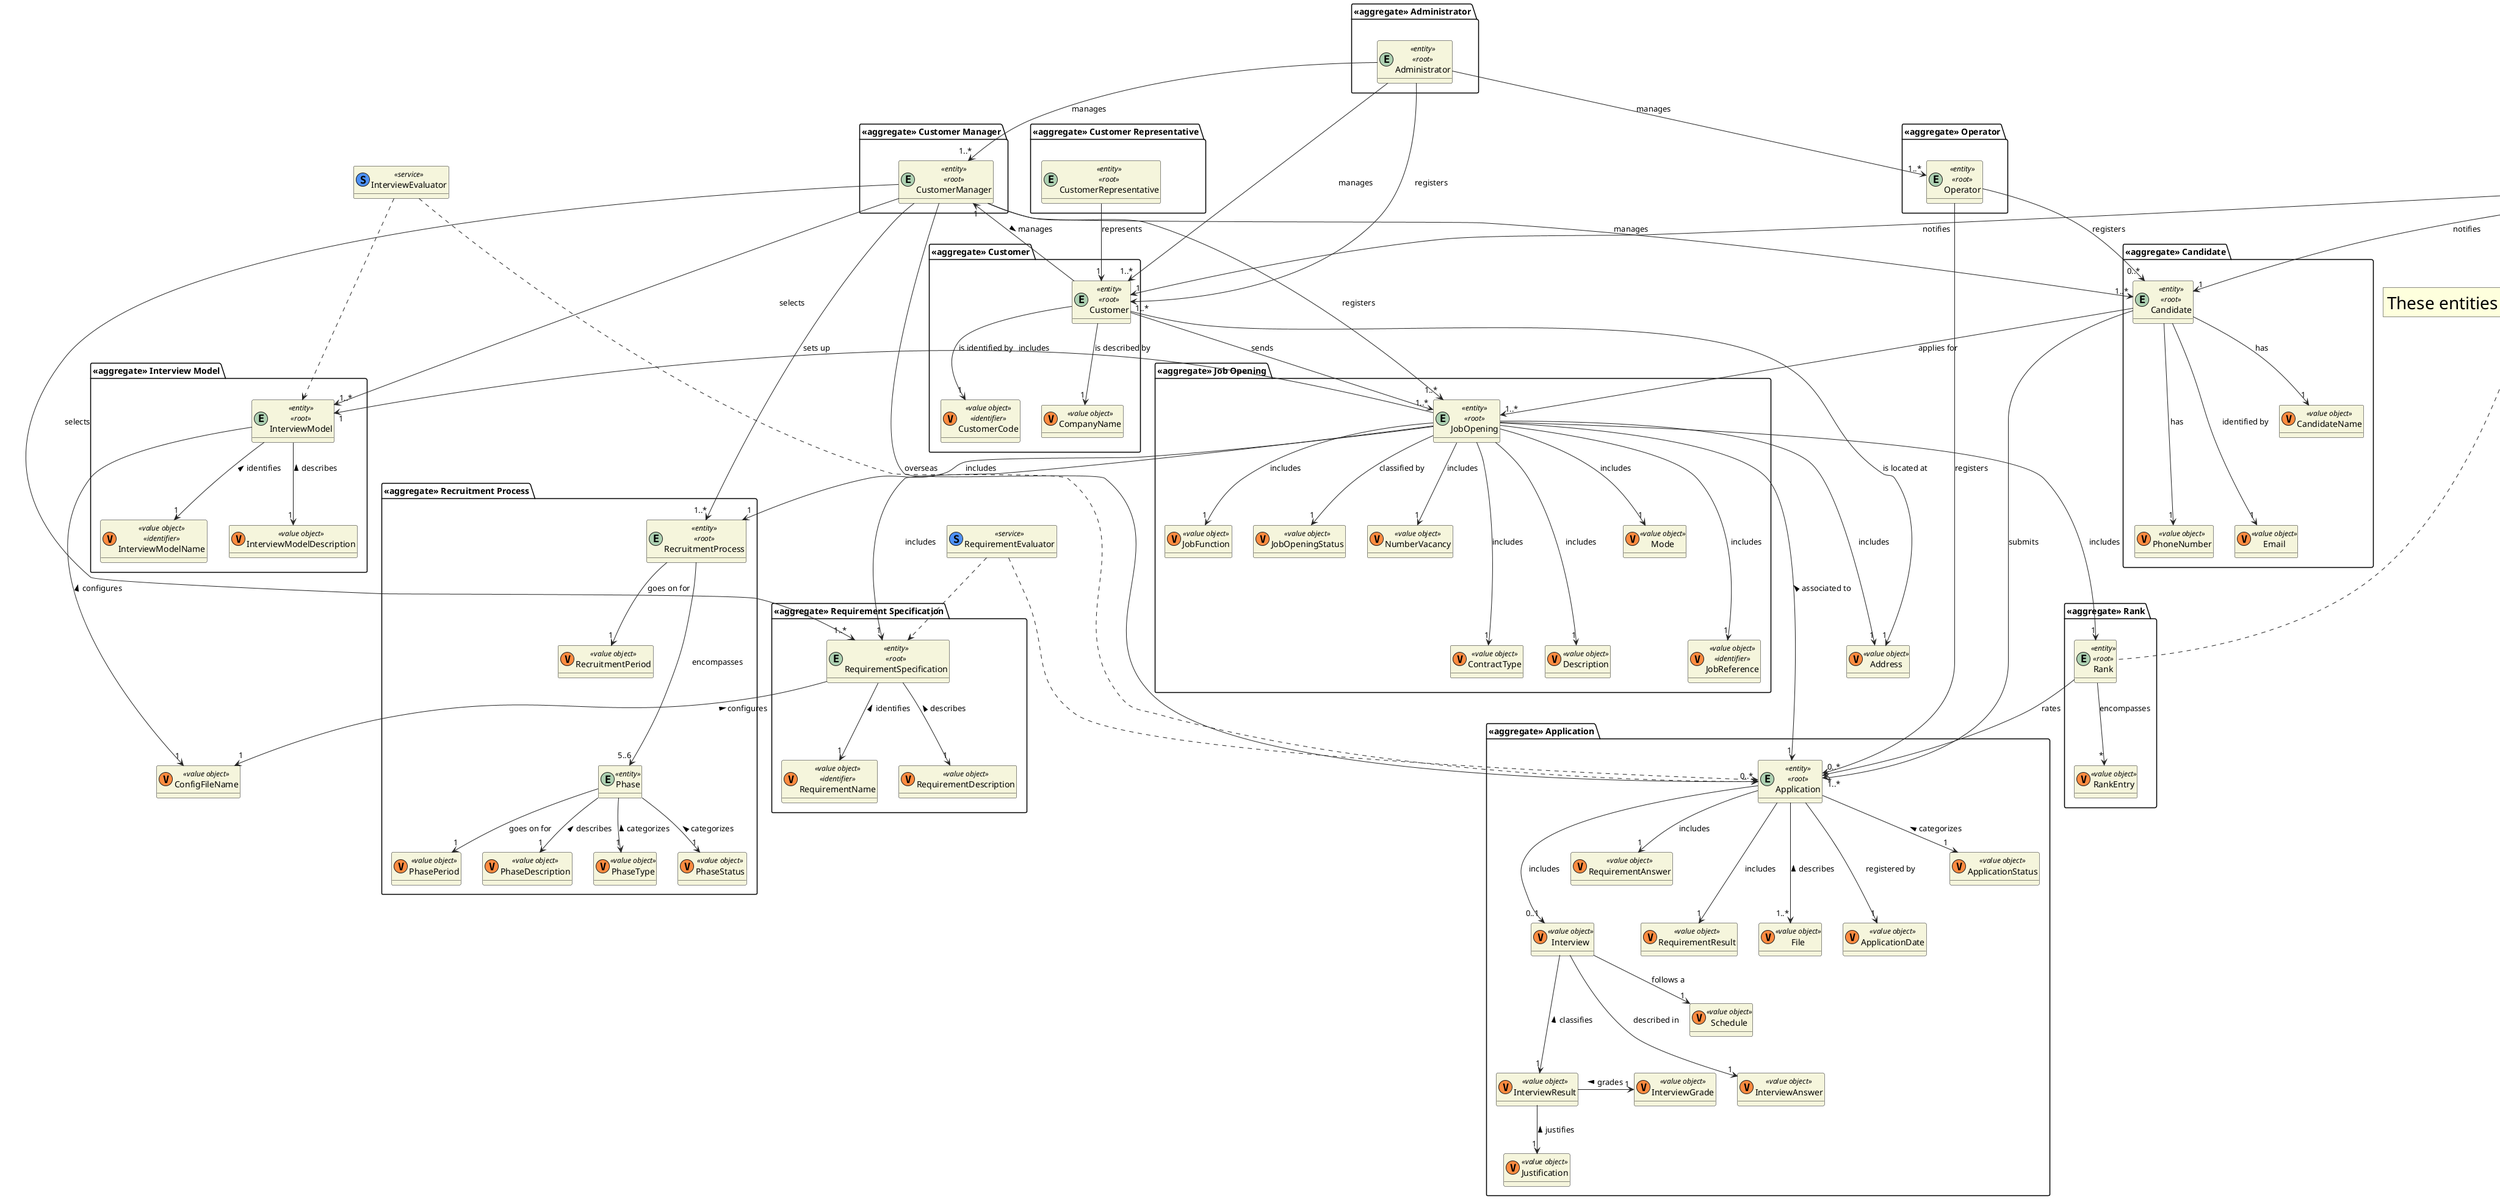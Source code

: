 @startuml
'https://plantuml.com/class-diagram

skinparam classAttributeIconSize 0
hide empty attributes
skinparam classBackgroundColor beige
skinparam ArrowColor #222222



'SHARED VALUE OBJETS

    class Address <<(V,#FF8B40) value object>> {}

 class ConfigFileName <<(V,#FF8B40) value object>> {}
'SERVICES
    class RequirementEvaluator <<(S,#4d91f7) service>> {}
    class InterviewEvaluator <<(S,#4d91f7) service>> {}

package "<<aggregate>> Interview Model" {
    entity InterviewModel <<entity>> <<root>>  {}
    class InterviewModelName <<(V,#FF8B40) value object>> <<identifier>> {}
    class InterviewModelDescription <<(V,#FF8B40) value object>> {}

}
package "<<aggregate>> Requirement Specification" {
    entity RequirementSpecification <<entity>> <<root>>  {}
    class RequirementName <<(V,#FF8B40) value object>> <<identifier>> {}
    class RequirementDescription <<(V,#FF8B40) value object>> {}
}
'AGGREGATES
package "<<aggregate>> Job Opening" {
    entity JobOpening <<entity>> <<root>> {}
    class JobFunction <<(V,#FF8B40) value object>> {}
    class JobOpeningStatus <<(V,#FF8B40) value object>> {}
    class ContractType <<(V,#FF8B40) value object>> {}
    class Mode <<(V,#FF8B40) value object>> {}
    class NumberVacancy <<(V,#FF8B40) value object>> {}
       class Description <<(V,#FF8B40) value object>> {}
     class JobReference <<(V,#FF8B40) value object>> <<identifier>> {}

}

package "<<aggregate>> Notification" {
    entity Notification <<entity>> <<root>> {}
    class NotificationBody <<(V,#FF8B40) value object>>{}
    class NotificationType <<(V,#FF8B40) value object>>{}
    class NotificationRecipient <<(V,#FF8B40) value object>>{}
    class NotificationStatus <<(V,#FF8B40) value object>>{}
    class NotificationDate <<(V,#FF8B40) value object>>{}
}


package "<<aggregate>> Rank" {
    entity Rank <<entity>> <<root>> {}
    class RankEntry <<(V,#FF8B40) value object>>{}
}

note "<size:28>These entities aren't yet confirmed</size>" as N2
Notification .. N2
N2 .. Rank


package "<<aggregate>> Administrator" {
    entity Administrator <<entity>> <<root>>  {}
}
package "<<aggregate>> Customer Manager" {
    entity CustomerManager <<entity>> <<root>>  {}
}
package "<<aggregate>> Customer" {
    entity Customer <<entity>> <<root>>  {}
    class CustomerCode <<(V,#FF8B40) value object>> <<identifier>> {}
    class CompanyName <<(V,#FF8B40) value object>> {}
}
package "<<aggregate>> Customer Representative" {
    entity CustomerRepresentative <<entity>> <<root>> {}
    }
package "<<aggregate>> Operator" {
    entity Operator <<entity>> <<root>> {}
}
    package "<<aggregate>> Candidate" {
    entity Candidate <<entity>>  <<root>>{}
    class CandidateName <<(V,#FF8B40) value object>> {}
    class PhoneNumber <<(V,#FF8B40) value object>> {}
    class Email <<(V,#FF8B40) value object>> {}

}

package "<<aggregate>> Application" {
    entity Application <<entity>><<root>>  {}
    class ApplicationDate <<(V,#FF8B40) value object>> {}
    class ApplicationStatus <<(V,#FF8B40) value object>> {}
    class Interview <<(V,#FF8B40) value object>>   {}
    class InterviewAnswer <<(V,#FF8B40) value object>>   {}
    class InterviewResult <<(V,#FF8B40) value object>>   {}
    class Justification <<(V,#FF8B40) value object>>   {}
    class InterviewGrade <<(V,#FF8B40) value object>>   {}
    class RequirementAnswer <<(V,#FF8B40) value object>>   {}
    class RequirementResult <<(V,#FF8B40) value object>>   {}
    class InterviewAnswer <<(V,#FF8B40) value object>>   {}
    class Schedule <<(V,#FF8B40) value object>> {}
     class File <<(V,#FF8B40) value object>> {}
}

package "<<aggregate>> Recruitment Process" {
    entity RecruitmentProcess <<entity>> <<root>> {}
    class RecruitmentPeriod <<(V,#FF8B40) value object>> {}
    entity Phase <<entity>> {}
    class PhasePeriod <<(V,#FF8B40) value object>> {}
    class PhaseDescription <<(V,#FF8B40) value object>> {}
    class PhaseType <<(V,#FF8B40) value object>> {}
    class PhaseStatus <<(V,#FF8B40) value object>> {}
}


'ASSOCIATIONS
Administrator -> "1..*" Customer: manages
Administrator --> "1..*" CustomerManager : manages
Administrator -> "1..*" Operator : manages
Administrator -> "1..*" Customer : registers
'--
Customer --> "1..*" JobOpening : sends
Customer --> "1" CompanyName : is described by
Customer --> "1" Address : is located at
Customer --> "1" CustomerCode : is identified by
'--
CustomerManager "1" <--  Customer: manages >
CustomerManager --> "1..*" JobOpening: registers
CustomerManager ---> "0..*" Application : overseas
CustomerManager --> "1..*" RecruitmentProcess : sets up
CustomerManager --> "1..*" Candidate : manages
CustomerManager --> "1..*" InterviewModel : selects
CustomerManager ---> "1..*" RequirementSpecification : selects
'--
Operator --> "0..*" Candidate : registers
Operator --> "0..*" Application : registers
'--
Candidate --> "1..*" Application : submits
Candidate --> "1..*" JobOpening : applies for
Candidate ---> "1" Email: identified by
Candidate --> "1" CandidateName: has
Candidate ---> "1" PhoneNumber: has
'--
CustomerRepresentative --> "1" Customer :  represents
'--
JobOpening ---> "1"  JobReference : includes
JobOpening --> "1"  Mode : includes
JobOpening --> "1"  NumberVacancy : includes
JobOpening ---> "1"  Address : includes
JobOpening --> "1"  JobFunction : includes
JobOpening ---> "1"  Description : includes
JobOpening ---> "1"  ContractType : includes
JobOpening --> "1" JobOpeningStatus : classified by
JobOpening ---> "1"  RequirementSpecification : includes
JobOpening -> "1"  InterviewModel : includes
JobOpening --> "1"  RecruitmentProcess : includes
JobOpening --> "1"  Application : associated to <
'__
JobOpening ---> "1"  Rank : includes
Rank --> "*" RankEntry : encompasses
Rank --> "*" Application : rates
'--
RecruitmentProcess --> "1" RecruitmentPeriod : goes on for
RecruitmentProcess ---> "5..6" Phase : encompasses
'--
Phase --> "1" PhasePeriod :  goes on for
Phase --> "1" PhaseType : categorizes <
Phase --> "1" PhaseStatus : categorizes <
Phase --> "1" PhaseDescription : describes <
'--
Application ---> "0..1" Interview : includes
Application --> "1" RequirementAnswer : includes
Application ---> "1" RequirementResult : includes
Application ---> "1..*" File : describes <
Application ---> "1" ApplicationDate : registered by
Application --> "1" ApplicationStatus : categorizes <
'--
RequirementEvaluator .--> Application
RequirementEvaluator .-> RequirementSpecification
'--
InterviewEvaluator .-> Application
InterviewEvaluator .--> InterviewModel
'--
Interview ---> "1" InterviewAnswer: described in
Interview ---> "1" InterviewResult: classifies <
InterviewResult -> "1" InterviewGrade: grades <
InterviewResult --> "1" Justification: justifies <
Interview --> "1" Schedule : follows a
'--
InterviewModel --> "1" InterviewModelName: identifies <
InterviewModel --> "1" InterviewModelDescription: describes <
InterviewModel --> "1" ConfigFileName: configures <
'--
RequirementSpecification --> "1" RequirementName: identifies <
RequirementSpecification --> "1" RequirementDescription: describes <
RequirementSpecification --> "1" ConfigFileName: configures <
'__
Notification ---> NotificationBody : has
Notification --> NotificationRecipient : has
Notification --> NotificationStatus : has
Notification ---> NotificationDate : has
Notification -> NotificationType : has
'__
Notification --> "1" Candidate : notifies
Notification --> "1" Customer : notifies
@enduml